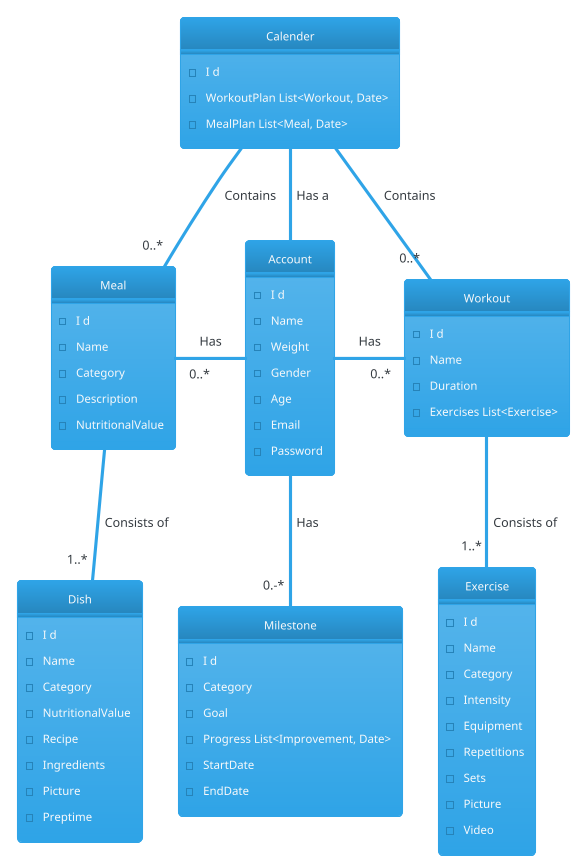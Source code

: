 @startuml Domain Model
' !theme carbon-gray
' !theme plain
' !theme aws-orange
' !theme materia
!theme cerulean
hide circle
' hide members

class Calender {
    - I d
    - WorkoutPlan List<Workout, Date> 
    - MealPlan List<Meal, Date> 
}

class Account {
    - I d
    - Name
    - Weight
    - Gender
    - Age
    - Email 
    - Password
}

Class Workout {
    - I d
    - Name 
    - Duration
    - Exercises List<Exercise>
}

class Exercise {
    - I d
    - Name 
    - Category
    - Intensity
    - Equipment
    - Repetitions
    - Sets
    - Picture
    - Video
}

class Meal {
    - I d 
    - Name 
    - Category
    - Description
    - NutritionalValue
}

class Dish {
    - I d
    - Name 
    - Category
    - NutritionalValue
    - Recipe
    - Ingredients
    - Picture
    - Preptime
}

class Milestone {
    - I d
    - Category
    - Goal
    - Progress List<Improvement, Date>
    - StartDate
    - EndDate 
}

Account  -l- "0..*" Meal : Has 
Account  -u- Calender : Has a
Account  -r-  "0..*"Workout : Has 
Account  -d- "0.-*" Milestone : Has 

Meal -d- "1..*" Dish : Consists of 
Workout -d- "1..*" Exercise : Consists of

Calender -- "0..*" Workout : Contains
Calender -- "0..*" Meal : Contains

@enduml